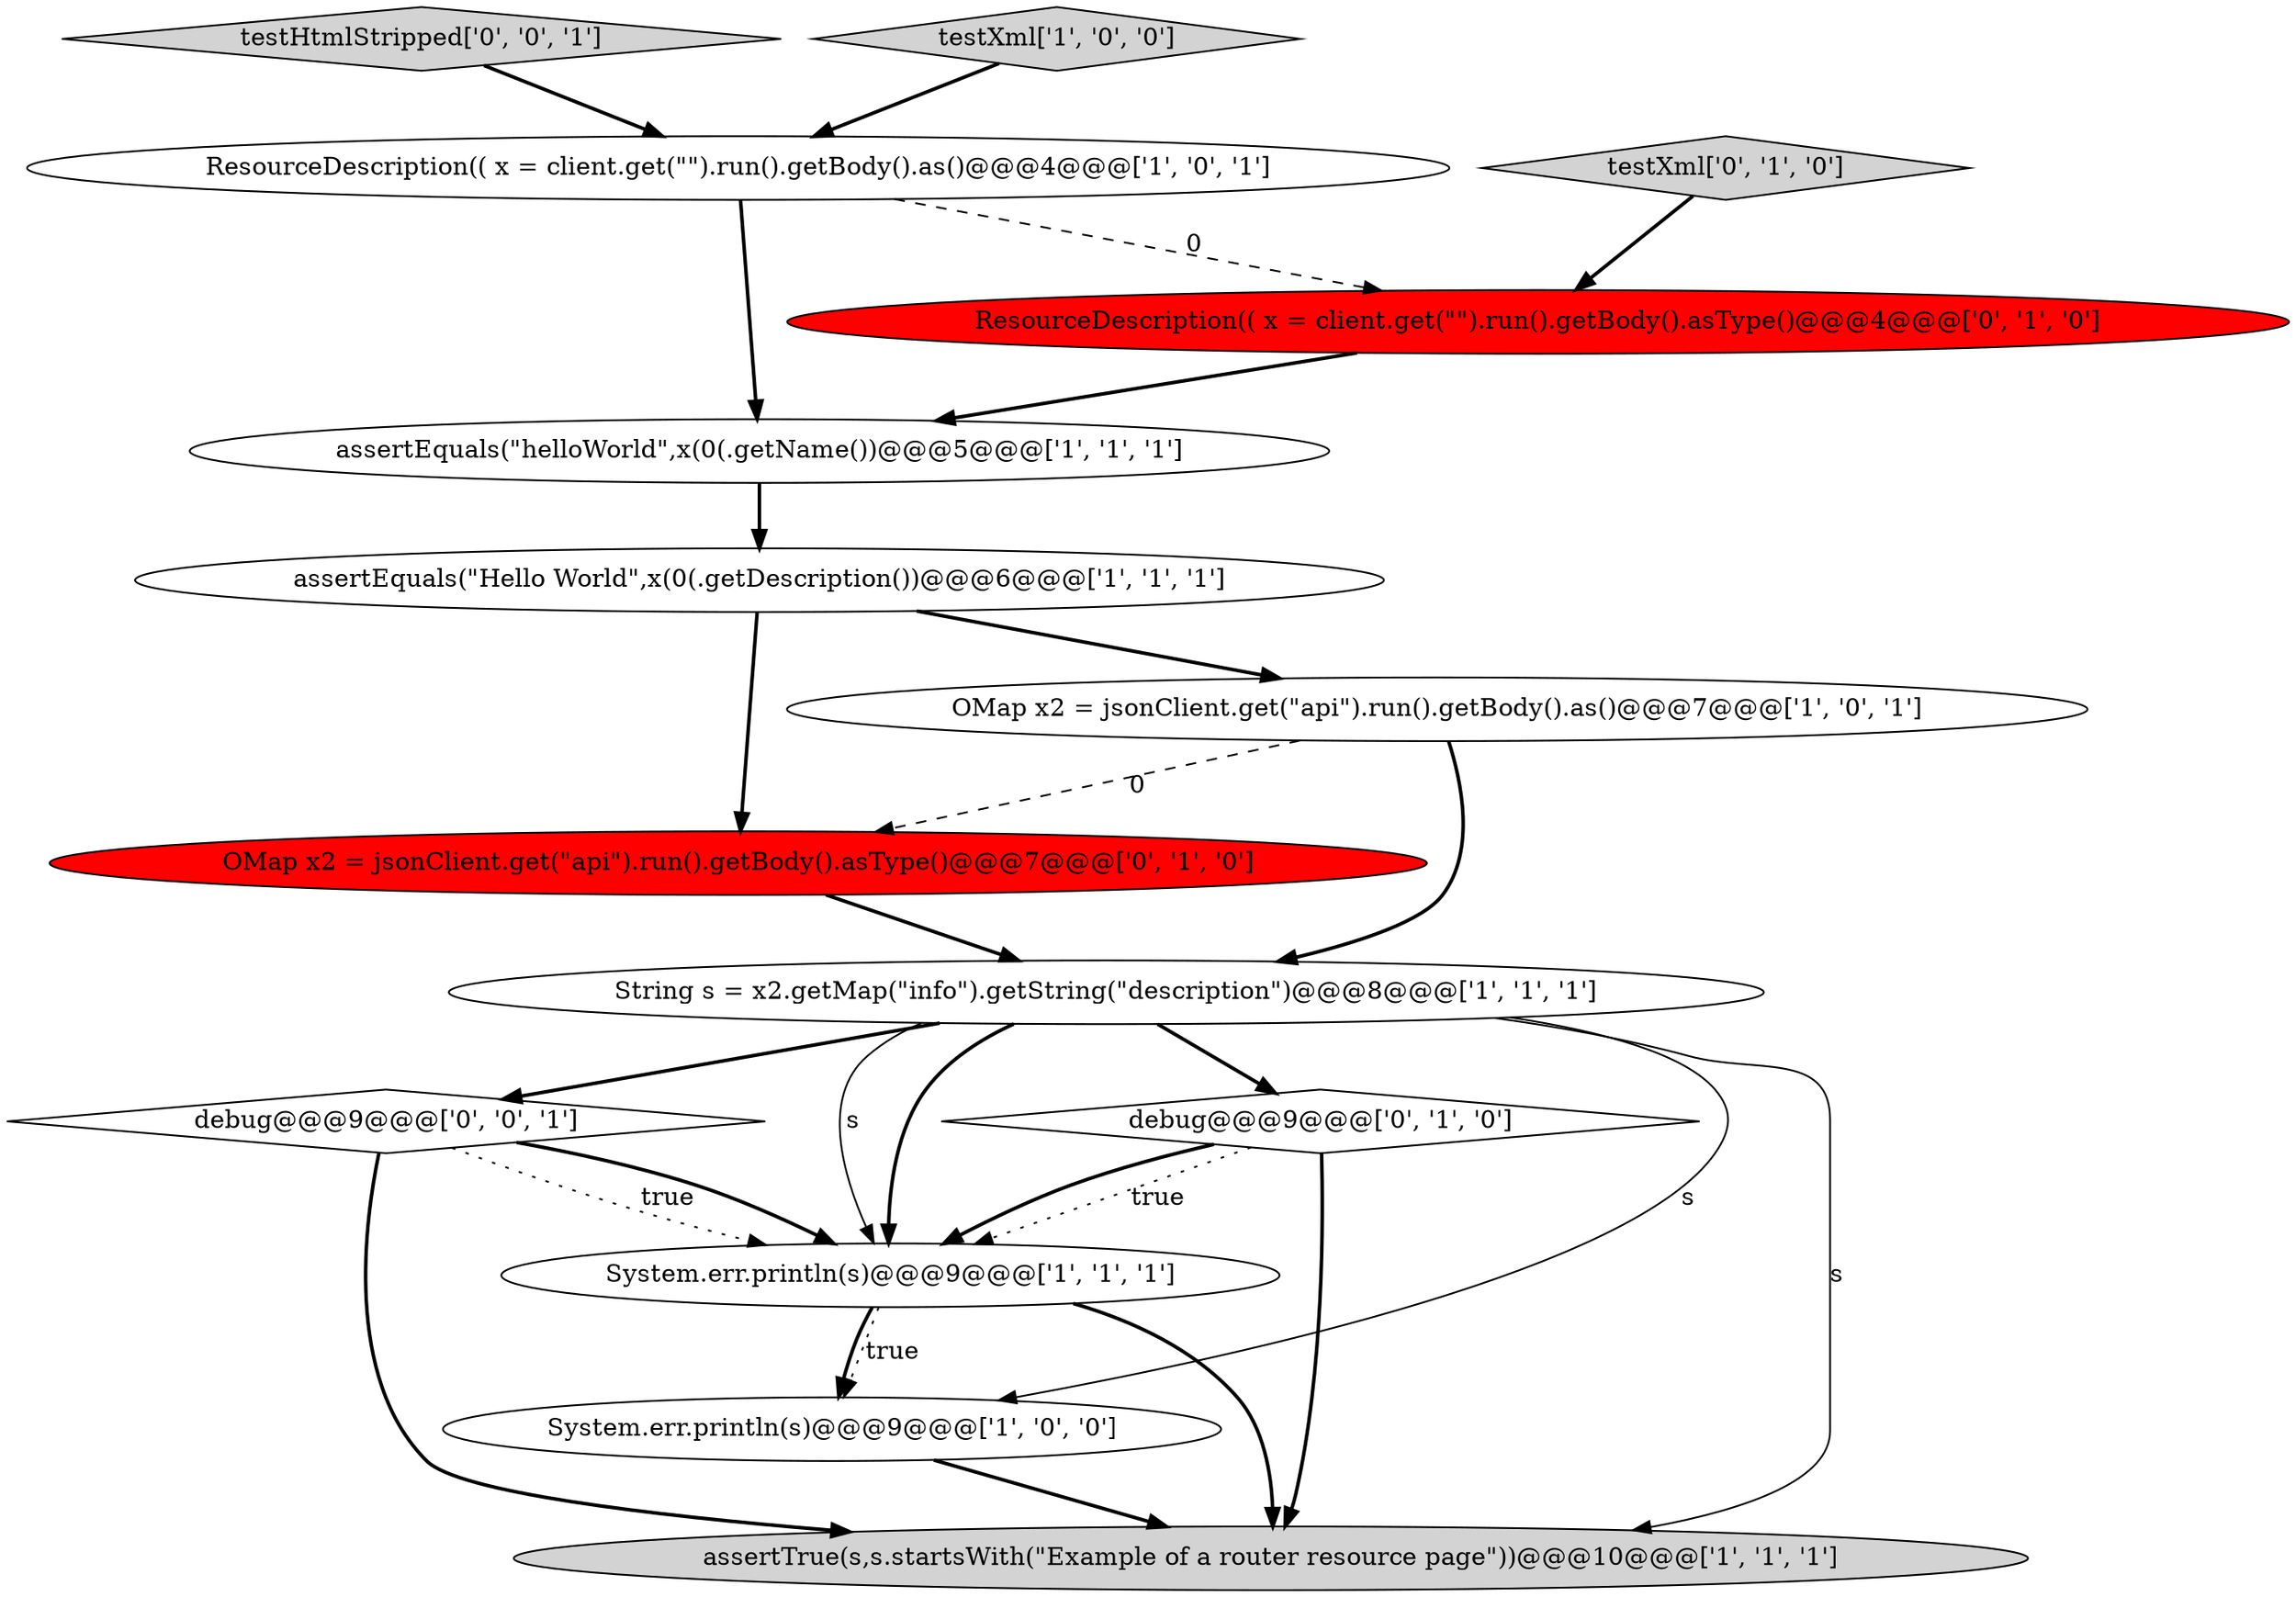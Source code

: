 digraph {
4 [style = filled, label = "ResourceDescription(( x = client.get(\"\").run().getBody().as()@@@4@@@['1', '0', '1']", fillcolor = white, shape = ellipse image = "AAA0AAABBB1BBB"];
5 [style = filled, label = "System.err.println(s)@@@9@@@['1', '1', '1']", fillcolor = white, shape = ellipse image = "AAA0AAABBB1BBB"];
11 [style = filled, label = "ResourceDescription(( x = client.get(\"\").run().getBody().asType()@@@4@@@['0', '1', '0']", fillcolor = red, shape = ellipse image = "AAA1AAABBB2BBB"];
10 [style = filled, label = "debug@@@9@@@['0', '1', '0']", fillcolor = white, shape = diamond image = "AAA0AAABBB2BBB"];
6 [style = filled, label = "String s = x2.getMap(\"info\").getString(\"description\")@@@8@@@['1', '1', '1']", fillcolor = white, shape = ellipse image = "AAA0AAABBB1BBB"];
12 [style = filled, label = "OMap x2 = jsonClient.get(\"api\").run().getBody().asType()@@@7@@@['0', '1', '0']", fillcolor = red, shape = ellipse image = "AAA1AAABBB2BBB"];
14 [style = filled, label = "testHtmlStripped['0', '0', '1']", fillcolor = lightgray, shape = diamond image = "AAA0AAABBB3BBB"];
7 [style = filled, label = "assertEquals(\"helloWorld\",x(0(.getName())@@@5@@@['1', '1', '1']", fillcolor = white, shape = ellipse image = "AAA0AAABBB1BBB"];
2 [style = filled, label = "assertEquals(\"Hello World\",x(0(.getDescription())@@@6@@@['1', '1', '1']", fillcolor = white, shape = ellipse image = "AAA0AAABBB1BBB"];
9 [style = filled, label = "testXml['0', '1', '0']", fillcolor = lightgray, shape = diamond image = "AAA0AAABBB2BBB"];
13 [style = filled, label = "debug@@@9@@@['0', '0', '1']", fillcolor = white, shape = diamond image = "AAA0AAABBB3BBB"];
8 [style = filled, label = "assertTrue(s,s.startsWith(\"Example of a router resource page\"))@@@10@@@['1', '1', '1']", fillcolor = lightgray, shape = ellipse image = "AAA0AAABBB1BBB"];
0 [style = filled, label = "System.err.println(s)@@@9@@@['1', '0', '0']", fillcolor = white, shape = ellipse image = "AAA0AAABBB1BBB"];
3 [style = filled, label = "OMap x2 = jsonClient.get(\"api\").run().getBody().as()@@@7@@@['1', '0', '1']", fillcolor = white, shape = ellipse image = "AAA0AAABBB1BBB"];
1 [style = filled, label = "testXml['1', '0', '0']", fillcolor = lightgray, shape = diamond image = "AAA0AAABBB1BBB"];
6->0 [style = solid, label="s"];
5->8 [style = bold, label=""];
1->4 [style = bold, label=""];
9->11 [style = bold, label=""];
2->3 [style = bold, label=""];
3->6 [style = bold, label=""];
13->5 [style = dotted, label="true"];
5->0 [style = dotted, label="true"];
12->6 [style = bold, label=""];
10->5 [style = dotted, label="true"];
4->7 [style = bold, label=""];
2->12 [style = bold, label=""];
6->5 [style = solid, label="s"];
6->5 [style = bold, label=""];
10->5 [style = bold, label=""];
3->12 [style = dashed, label="0"];
10->8 [style = bold, label=""];
5->0 [style = bold, label=""];
6->8 [style = solid, label="s"];
7->2 [style = bold, label=""];
6->10 [style = bold, label=""];
6->13 [style = bold, label=""];
0->8 [style = bold, label=""];
13->5 [style = bold, label=""];
4->11 [style = dashed, label="0"];
13->8 [style = bold, label=""];
11->7 [style = bold, label=""];
14->4 [style = bold, label=""];
}
